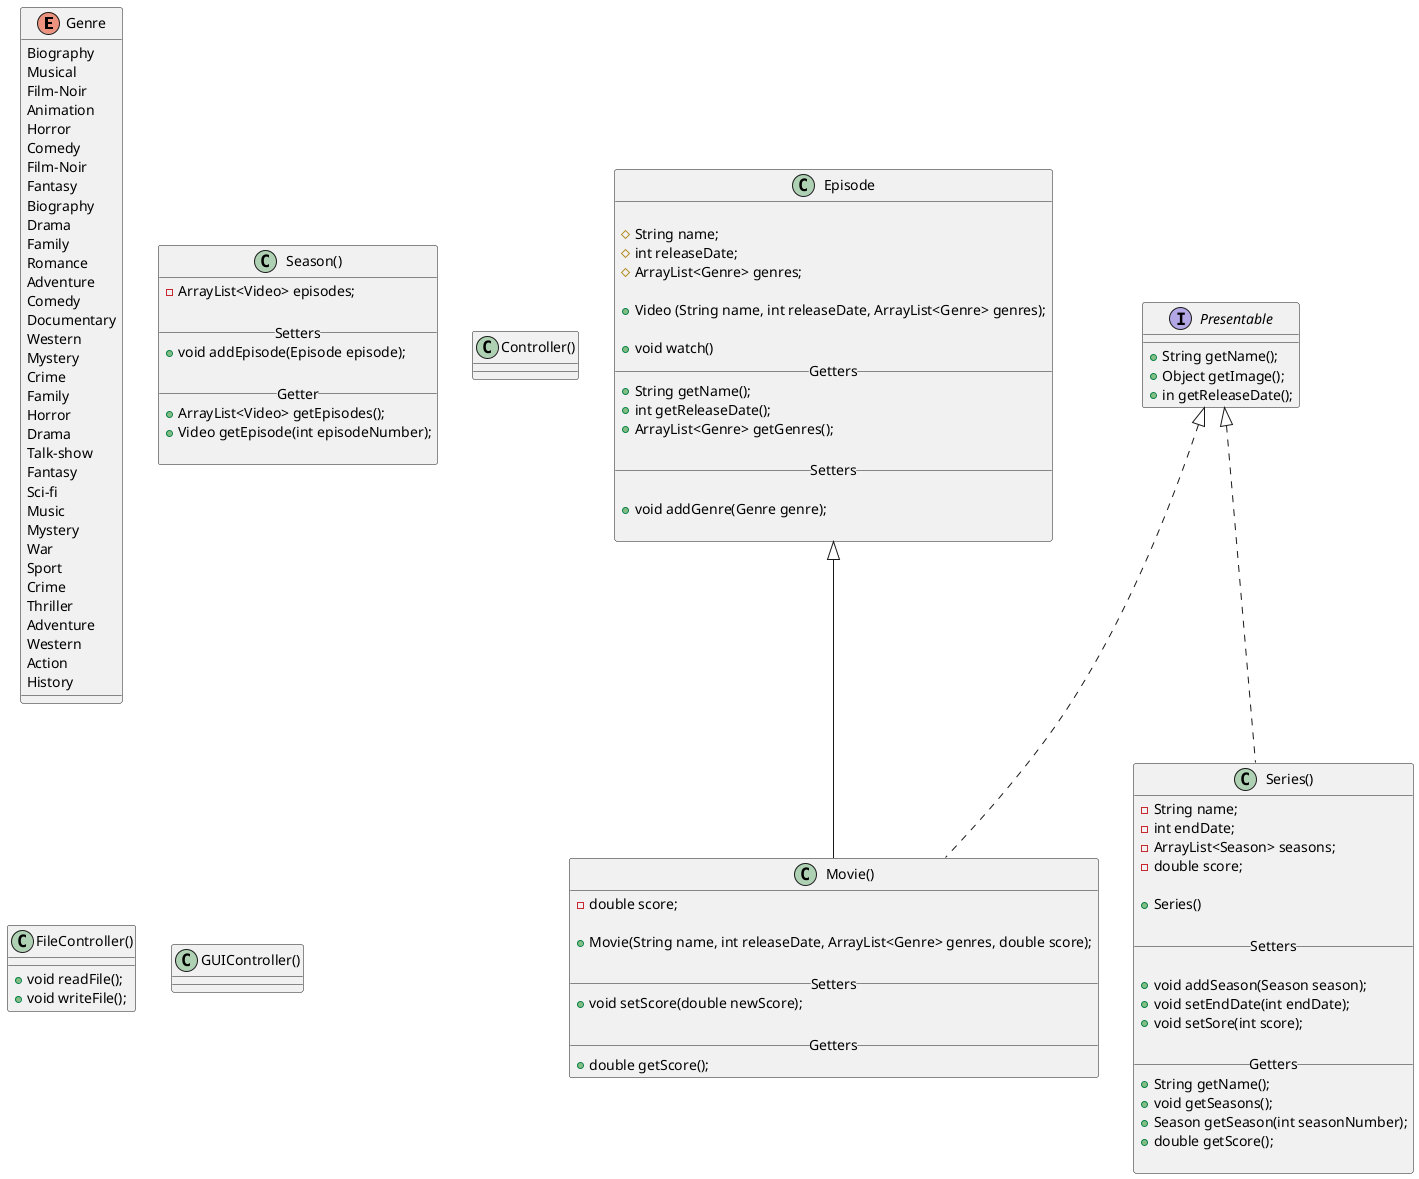 @startuml

enum Genre {
  Biography
  Musical
  Film-Noir
  Animation
  Horror
  Comedy
  Film-Noir
  Fantasy
  Biography
  Drama
  Family
  Romance
  Adventure
  Comedy
  Documentary
  Western
  Mystery
  Crime
  Family
  Horror
  Drama
  Talk-show
  Fantasy
  Sci-fi
  Music
  Mystery
  War
  Sport
  Crime
  Thriller
  Adventure
  Western
  Action
  History
}

class Episode {

# String name;
# int releaseDate;
# ArrayList<Genre> genres;

+ Video (String name, int releaseDate, ArrayList<Genre> genres);

+ void watch()
__ Getters __
+ String getName();
+ int getReleaseDate();
+ ArrayList<Genre> getGenres();

__ Setters __

+ void addGenre(Genre genre);

}

class Movie() extends Episode implements Presentable{
- double score;

+ Movie(String name, int releaseDate, ArrayList<Genre> genres, double score);

__ Setters __
+ void setScore(double newScore);

__ Getters __
+ double getScore();
}

class Season(){
- ArrayList<Video> episodes;

__ Setters __
+ void addEpisode(Episode episode);

__ Getter __
+ ArrayList<Video> getEpisodes();
+ Video getEpisode(int episodeNumber);

}

class Series() implements Presentable{
- String name;
- int endDate;
- ArrayList<Season> seasons;
- double score;

+ Series()

__ Setters __

+ void addSeason(Season season);
+ void setEndDate(int endDate);
+ void setSore(int score);

__ Getters __
+ String getName();
+ void getSeasons();
+ Season getSeason(int seasonNumber);
+ double getScore();

}

class Controller(){


}

interface Presentable{
+ String getName();
+ Object getImage();
+ in getReleaseDate();
}

class FileController(){
+ void readFile();
+ void writeFile();
}

class GUIController(){


}



@enduml
